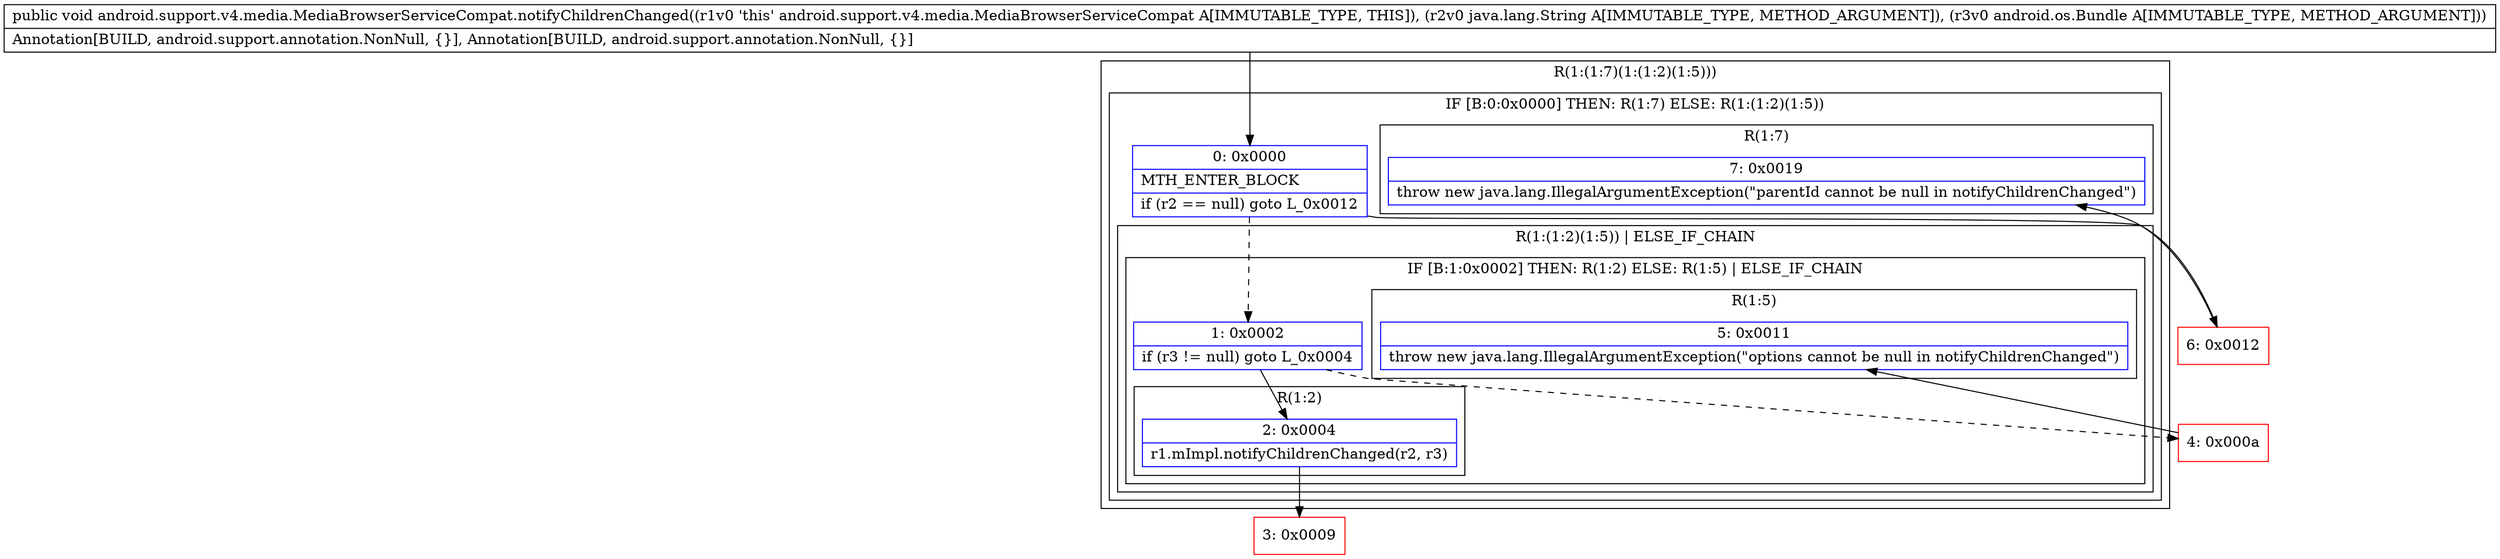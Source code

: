 digraph "CFG forandroid.support.v4.media.MediaBrowserServiceCompat.notifyChildrenChanged(Ljava\/lang\/String;Landroid\/os\/Bundle;)V" {
subgraph cluster_Region_1534234924 {
label = "R(1:(1:7)(1:(1:2)(1:5)))";
node [shape=record,color=blue];
subgraph cluster_IfRegion_1601314333 {
label = "IF [B:0:0x0000] THEN: R(1:7) ELSE: R(1:(1:2)(1:5))";
node [shape=record,color=blue];
Node_0 [shape=record,label="{0\:\ 0x0000|MTH_ENTER_BLOCK\l|if (r2 == null) goto L_0x0012\l}"];
subgraph cluster_Region_704978263 {
label = "R(1:7)";
node [shape=record,color=blue];
Node_7 [shape=record,label="{7\:\ 0x0019|throw new java.lang.IllegalArgumentException(\"parentId cannot be null in notifyChildrenChanged\")\l}"];
}
subgraph cluster_Region_675159187 {
label = "R(1:(1:2)(1:5)) | ELSE_IF_CHAIN\l";
node [shape=record,color=blue];
subgraph cluster_IfRegion_1728713545 {
label = "IF [B:1:0x0002] THEN: R(1:2) ELSE: R(1:5) | ELSE_IF_CHAIN\l";
node [shape=record,color=blue];
Node_1 [shape=record,label="{1\:\ 0x0002|if (r3 != null) goto L_0x0004\l}"];
subgraph cluster_Region_675773251 {
label = "R(1:2)";
node [shape=record,color=blue];
Node_2 [shape=record,label="{2\:\ 0x0004|r1.mImpl.notifyChildrenChanged(r2, r3)\l}"];
}
subgraph cluster_Region_707409081 {
label = "R(1:5)";
node [shape=record,color=blue];
Node_5 [shape=record,label="{5\:\ 0x0011|throw new java.lang.IllegalArgumentException(\"options cannot be null in notifyChildrenChanged\")\l}"];
}
}
}
}
}
Node_3 [shape=record,color=red,label="{3\:\ 0x0009}"];
Node_4 [shape=record,color=red,label="{4\:\ 0x000a}"];
Node_6 [shape=record,color=red,label="{6\:\ 0x0012}"];
MethodNode[shape=record,label="{public void android.support.v4.media.MediaBrowserServiceCompat.notifyChildrenChanged((r1v0 'this' android.support.v4.media.MediaBrowserServiceCompat A[IMMUTABLE_TYPE, THIS]), (r2v0 java.lang.String A[IMMUTABLE_TYPE, METHOD_ARGUMENT]), (r3v0 android.os.Bundle A[IMMUTABLE_TYPE, METHOD_ARGUMENT]))  | Annotation[BUILD, android.support.annotation.NonNull, \{\}], Annotation[BUILD, android.support.annotation.NonNull, \{\}]\l}"];
MethodNode -> Node_0;
Node_0 -> Node_1[style=dashed];
Node_0 -> Node_6;
Node_1 -> Node_2;
Node_1 -> Node_4[style=dashed];
Node_2 -> Node_3;
Node_4 -> Node_5;
Node_6 -> Node_7;
}

